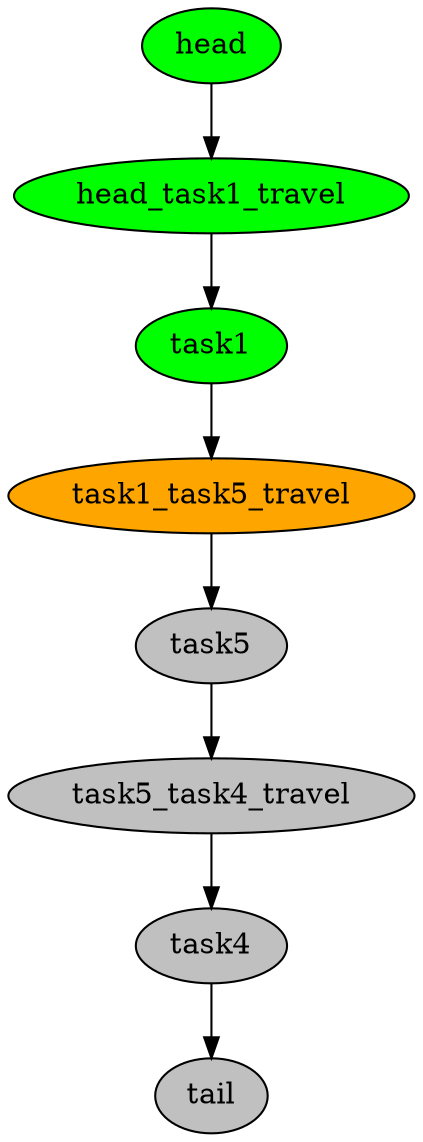 digraph timeline {
head[label="head",style=filled,fillcolor=green,fontcolor=black];
head_task1_travel[label="head_task1_travel",style=filled,fillcolor=green,fontcolor=black];
task1[label="task1",style=filled,fillcolor=green,fontcolor=black];
task1_task5_travel[label="task1_task5_travel",style=filled,fillcolor=orange,fontcolor=black];
task5[label="task5",style=filled,fillcolor=gray,fontcolor=black];
task5_task4_travel[label="task5_task4_travel",style=filled,fillcolor=gray,fontcolor=black];
task4[label="task4",style=filled,fillcolor=gray,fontcolor=black];
tail[label="tail",style=filled,fillcolor=gray,fontcolor=black];
"head"->"head_task1_travel"[color=black];
"head_task1_travel"->"task1"[color=black];
"task1"->"task1_task5_travel"[color=black];
"task1_task5_travel"->"task5"[color=black];
"task5"->"task5_task4_travel"[color=black];
"task5_task4_travel"->"task4"[color=black];
"task4"->"tail"[color=black];
}
